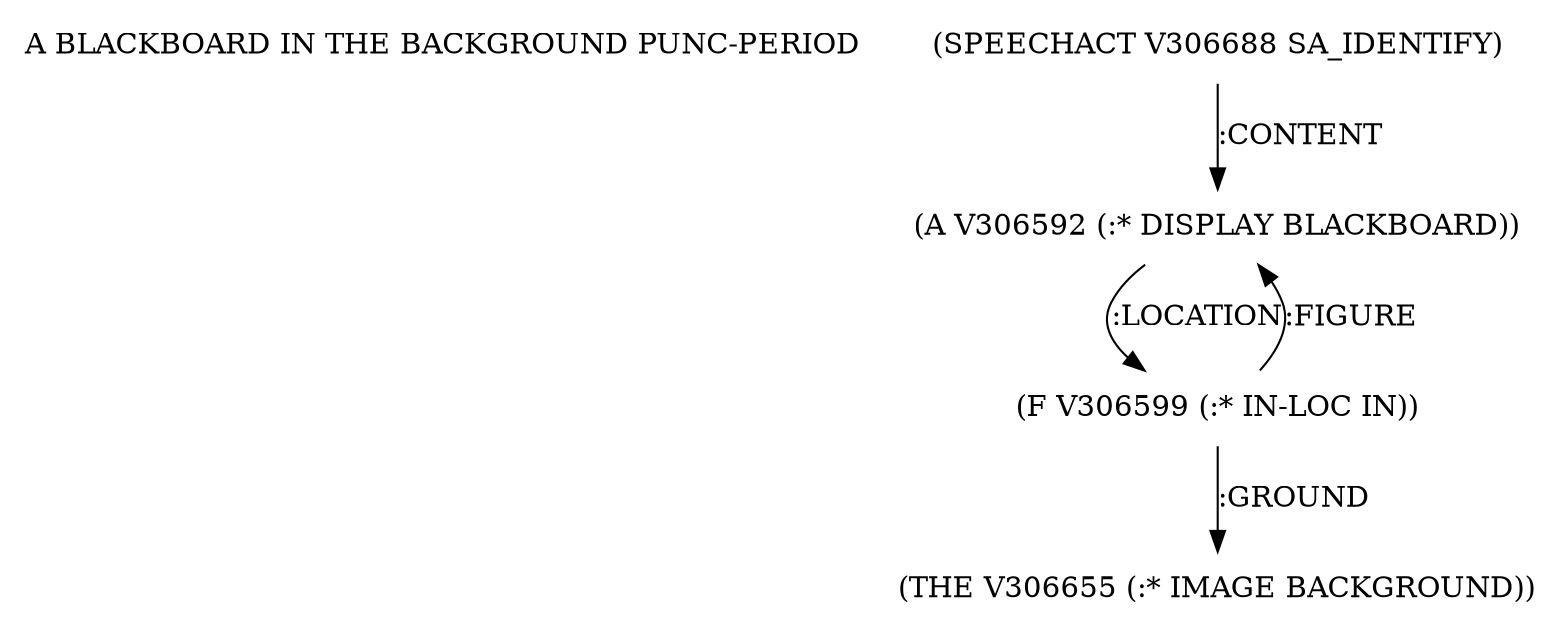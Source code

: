 digraph Terms {
  node [shape=none]
  "A BLACKBOARD IN THE BACKGROUND PUNC-PERIOD"
  "V306688" [label="(SPEECHACT V306688 SA_IDENTIFY)"]
  "V306688" -> "V306592" [label=":CONTENT"]
  "V306592" [label="(A V306592 (:* DISPLAY BLACKBOARD))"]
  "V306592" -> "V306599" [label=":LOCATION"]
  "V306599" [label="(F V306599 (:* IN-LOC IN))"]
  "V306599" -> "V306655" [label=":GROUND"]
  "V306599" -> "V306592" [label=":FIGURE"]
  "V306655" [label="(THE V306655 (:* IMAGE BACKGROUND))"]
}
